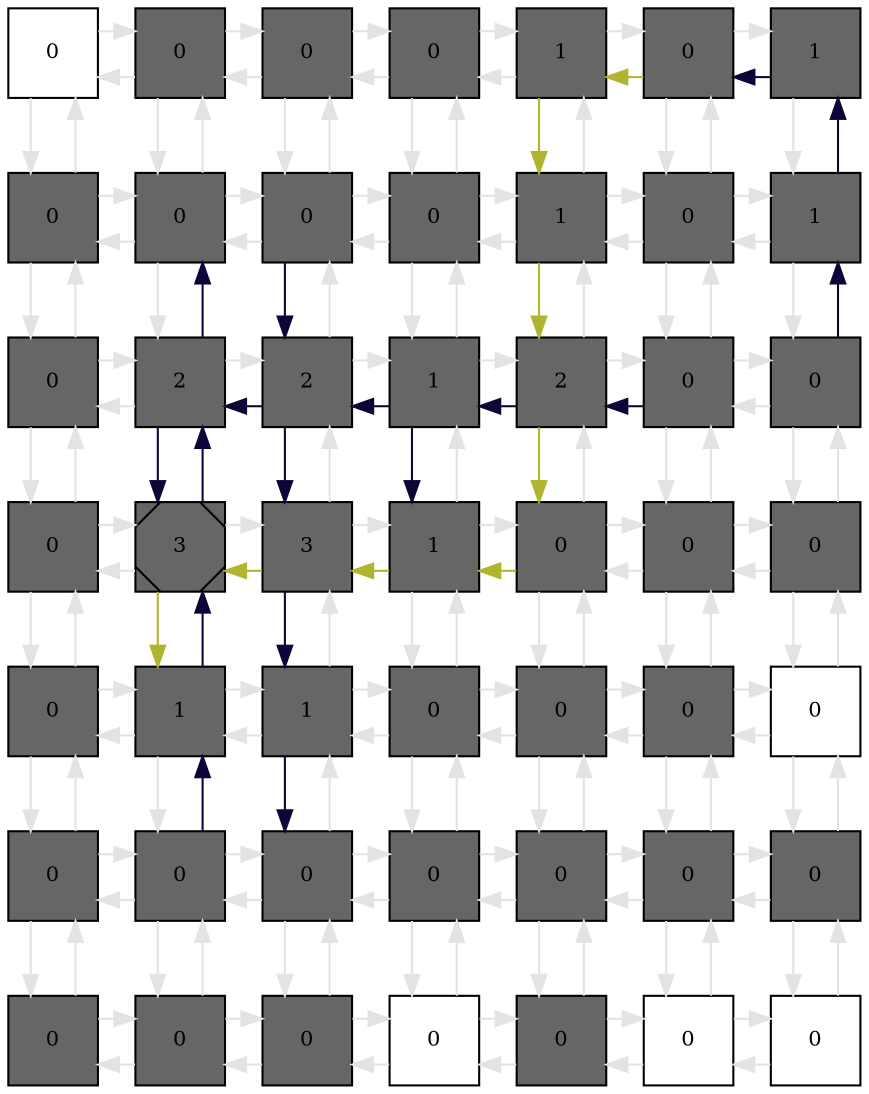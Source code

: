 digraph layout  {
rankdir=TB;
splines=ortho;
node [fixedsize=false, style=filled, width="0.6"];
edge [constraint=false];
0 [fillcolor="#FFFFFF", fontsize=10, label=0, shape=square, tooltip="name: None,\nin_degree: 2,\nout_degree: 2"];
1 [fillcolor="#666666", fontsize=10, label=0, shape=square, tooltip="name:  PEPC ,\nin_degree: 3,\nout_degree: 3"];
2 [fillcolor="#666666", fontsize=10, label=0, shape=square, tooltip="name:  InsPK ,\nin_degree: 3,\nout_degree: 3"];
3 [fillcolor="#666666", fontsize=10, label=0, shape=square, tooltip="name:  InsP6 ,\nin_degree: 3,\nout_degree: 3"];
4 [fillcolor="#666666", fontsize=10, label=1, shape=square, tooltip="name:  InsP3 ,\nin_degree: 3,\nout_degree: 3"];
5 [fillcolor="#666666", fontsize=10, label=0, shape=square, tooltip="name:  CIS ,\nin_degree: 3,\nout_degree: 3"];
6 [fillcolor="#666666", fontsize=10, label=1, shape=square, tooltip="name:  cADPR ,\nin_degree: 2,\nout_degree: 2"];
7 [fillcolor="#666666", fontsize=10, label=0, shape=square, tooltip="name:  SphK ,\nin_degree: 3,\nout_degree: 3"];
8 [fillcolor="#666666", fontsize=10, label=0, shape=square, tooltip="name:  Malate ,\nin_degree: 4,\nout_degree: 4"];
9 [fillcolor="#666666", fontsize=10, label=0, shape=square, tooltip="name:  ABA ,\nin_degree: 4,\nout_degree: 4"];
10 [fillcolor="#666666", fontsize=10, label=0, shape=square, tooltip="name:  RCN1 ,\nin_degree: 4,\nout_degree: 4"];
11 [fillcolor="#666666", fontsize=10, label=1, shape=square, tooltip="name:  PLC ,\nin_degree: 4,\nout_degree: 4"];
12 [fillcolor="#666666", fontsize=10, label=0, shape=square, tooltip="name:  NIA12 ,\nin_degree: 4,\nout_degree: 4"];
13 [fillcolor="#666666", fontsize=10, label=1, shape=square, tooltip="name:  ADPRc ,\nin_degree: 3,\nout_degree: 3"];
14 [fillcolor="#666666", fontsize=10, label=0, shape=square, tooltip="name:  S1P ,\nin_degree: 3,\nout_degree: 3"];
15 [fillcolor="#666666", fontsize=10, label=2, shape=square, tooltip="name:  RAC1 ,\nin_degree: 4,\nout_degree: 4"];
16 [fillcolor="#666666", fontsize=10, label=2, shape=square, tooltip="name:  OST1 ,\nin_degree: 4,\nout_degree: 4"];
17 [fillcolor="#666666", fontsize=10, label=1, shape=square, tooltip="name:  Actin ,\nin_degree: 4,\nout_degree: 4"];
18 [fillcolor="#666666", fontsize=10, label=2, shape=square, tooltip="name:  Ca2_ATPase ,\nin_degree: 4,\nout_degree: 4"];
19 [fillcolor="#666666", fontsize=10, label=0, shape=square, tooltip="name:  NO ,\nin_degree: 4,\nout_degree: 4"];
20 [fillcolor="#666666", fontsize=10, label=0, shape=square, tooltip="name:  cGMP ,\nin_degree: 3,\nout_degree: 3"];
21 [fillcolor="#666666", fontsize=10, label=0, shape=square, tooltip="name:  AGB1 ,\nin_degree: 3,\nout_degree: 3"];
22 [fillcolor="#666666", fontsize=10, label=3, shape=Msquare, tooltip="name:  Closure ,\nin_degree: 4,\nout_degree: 4"];
23 [fillcolor="#666666", fontsize=10, label=3, shape=square, tooltip="name:  KAP ,\nin_degree: 4,\nout_degree: 4"];
24 [fillcolor="#666666", fontsize=10, label=1, shape=square, tooltip="name:  KOUT ,\nin_degree: 4,\nout_degree: 4"];
25 [fillcolor="#666666", fontsize=10, label=0, shape=square, tooltip="name:  Ca2_c ,\nin_degree: 4,\nout_degree: 4"];
26 [fillcolor="#666666", fontsize=10, label=0, shape=square, tooltip="name:  NOS ,\nin_degree: 4,\nout_degree: 4"];
27 [fillcolor="#666666", fontsize=10, label=0, shape=square, tooltip="name:  GC ,\nin_degree: 3,\nout_degree: 3"];
28 [fillcolor="#666666", fontsize=10, label=0, shape=square, tooltip="name:  GPA1 ,\nin_degree: 3,\nout_degree: 3"];
29 [fillcolor="#666666", fontsize=10, label=1, shape=square, tooltip="name:  AnionEM ,\nin_degree: 4,\nout_degree: 4"];
30 [fillcolor="#666666", fontsize=10, label=1, shape=square, tooltip="name:  pH ,\nin_degree: 4,\nout_degree: 4"];
31 [fillcolor="#666666", fontsize=10, label=0, shape=square, tooltip="name:  Depolar ,\nin_degree: 4,\nout_degree: 4"];
32 [fillcolor="#666666", fontsize=10, label=0, shape=square, tooltip="name:  HTPase ,\nin_degree: 4,\nout_degree: 4"];
33 [fillcolor="#666666", fontsize=10, label=0, shape=square, tooltip="name:  KEV ,\nin_degree: 4,\nout_degree: 4"];
34 [fillcolor="#FFFFFF", fontsize=10, label=0, shape=square, tooltip="name: None,\nin_degree: 3,\nout_degree: 3"];
35 [fillcolor="#666666", fontsize=10, label=0, shape=square, tooltip="name:  GCR1 ,\nin_degree: 3,\nout_degree: 3"];
36 [fillcolor="#666666", fontsize=10, label=0, shape=square, tooltip="name:  ABI1 ,\nin_degree: 4,\nout_degree: 4"];
37 [fillcolor="#666666", fontsize=10, label=0, shape=square, tooltip="name:  Atrboh ,\nin_degree: 4,\nout_degree: 4"];
38 [fillcolor="#666666", fontsize=10, label=0, shape=square, tooltip="name:  ROS ,\nin_degree: 4,\nout_degree: 4"];
39 [fillcolor="#666666", fontsize=10, label=0, shape=square, tooltip="name:  CaIM ,\nin_degree: 4,\nout_degree: 4"];
40 [fillcolor="#666666", fontsize=10, label=0, shape=square, tooltip="name:  ERA1 ,\nin_degree: 4,\nout_degree: 4"];
41 [fillcolor="#666666", fontsize=10, label=0, shape=square, tooltip="name:  ROP10 ,\nin_degree: 3,\nout_degree: 3"];
42 [fillcolor="#666666", fontsize=10, label=0, shape=square, tooltip="name:  PLD ,\nin_degree: 2,\nout_degree: 2"];
43 [fillcolor="#666666", fontsize=10, label=0, shape=square, tooltip="name:  PA ,\nin_degree: 3,\nout_degree: 3"];
44 [fillcolor="#666666", fontsize=10, label=0, shape=square, tooltip="name:  ROP2 ,\nin_degree: 3,\nout_degree: 3"];
45 [fillcolor="#FFFFFF", fontsize=10, label=0, shape=square, tooltip="name: None,\nin_degree: 3,\nout_degree: 3"];
46 [fillcolor="#666666", fontsize=10, label=0, shape=square, tooltip="name:  ABH1 ,\nin_degree: 3,\nout_degree: 3"];
47 [fillcolor="#FFFFFF", fontsize=10, label=0, shape=square, tooltip="name: None,\nin_degree: 3,\nout_degree: 3"];
48 [fillcolor="#FFFFFF", fontsize=10, label=0, shape=square, tooltip="name: None,\nin_degree: 2,\nout_degree: 2"];
0 -> 1  [color=grey89, style="penwidth(0.1)", tooltip=" ", weight=1];
0 -> 7  [color=grey89, style="penwidth(0.1)", tooltip=" ", weight=1];
1 -> 0  [color=grey89, style="penwidth(0.1)", tooltip=" ", weight=1];
1 -> 2  [color=grey89, style="penwidth(0.1)", tooltip=" ", weight=1];
1 -> 8  [color=grey89, style="penwidth(0.1)", tooltip=" ", weight=1];
2 -> 1  [color=grey89, style="penwidth(0.1)", tooltip=" ", weight=1];
2 -> 3  [color=grey89, style="penwidth(0.1)", tooltip=" ", weight=1];
2 -> 9  [color=grey89, style="penwidth(0.1)", tooltip=" ", weight=1];
3 -> 2  [color=grey89, style="penwidth(0.1)", tooltip=" ", weight=1];
3 -> 4  [color=grey89, style="penwidth(0.1)", tooltip=" ", weight=1];
3 -> 10  [color=grey89, style="penwidth(0.1)", tooltip=" ", weight=1];
4 -> 3  [color=grey89, style="penwidth(0.1)", tooltip=" ", weight=1];
4 -> 5  [color=grey89, style="penwidth(0.1)", tooltip=" ", weight=1];
4 -> 11  [color="#B0B42F", style="penwidth(0.1)", tooltip="5( CIS ) to 25( Ca2_c )", weight=1];
5 -> 4  [color="#B0B42F", style="penwidth(0.1)", tooltip="5( CIS ) to 25( Ca2_c )", weight=1];
5 -> 6  [color=grey89, style="penwidth(0.1)", tooltip=" ", weight=1];
5 -> 12  [color=grey89, style="penwidth(0.1)", tooltip=" ", weight=1];
6 -> 5  [color="#0C0638", style="penwidth(0.1)", tooltip="20( cGMP ) to 5( CIS )", weight=1];
6 -> 13  [color=grey89, style="penwidth(0.1)", tooltip=" ", weight=1];
7 -> 0  [color=grey89, style="penwidth(0.1)", tooltip=" ", weight=1];
7 -> 8  [color=grey89, style="penwidth(0.1)", tooltip=" ", weight=1];
7 -> 14  [color=grey89, style="penwidth(0.1)", tooltip=" ", weight=1];
8 -> 1  [color=grey89, style="penwidth(0.1)", tooltip=" ", weight=1];
8 -> 7  [color=grey89, style="penwidth(0.1)", tooltip=" ", weight=1];
8 -> 9  [color=grey89, style="penwidth(0.1)", tooltip=" ", weight=1];
8 -> 15  [color=grey89, style="penwidth(0.1)", tooltip=" ", weight=1];
9 -> 2  [color=grey89, style="penwidth(0.1)", tooltip=" ", weight=1];
9 -> 8  [color=grey89, style="penwidth(0.1)", tooltip=" ", weight=1];
9 -> 10  [color=grey89, style="penwidth(0.1)", tooltip=" ", weight=1];
9 -> 16  [color="#0C0638", style="penwidth(0.1)", tooltip="9( ABA ) to 30( pH )", weight=1];
10 -> 3  [color=grey89, style="penwidth(0.1)", tooltip=" ", weight=1];
10 -> 9  [color=grey89, style="penwidth(0.1)", tooltip=" ", weight=1];
10 -> 11  [color=grey89, style="penwidth(0.1)", tooltip=" ", weight=1];
10 -> 17  [color=grey89, style="penwidth(0.1)", tooltip=" ", weight=1];
11 -> 4  [color=grey89, style="penwidth(0.1)", tooltip=" ", weight=1];
11 -> 10  [color=grey89, style="penwidth(0.1)", tooltip=" ", weight=1];
11 -> 12  [color=grey89, style="penwidth(0.1)", tooltip=" ", weight=1];
11 -> 18  [color="#B0B42F", style="penwidth(0.1)", tooltip="5( CIS ) to 25( Ca2_c )", weight=1];
12 -> 5  [color=grey89, style="penwidth(0.1)", tooltip=" ", weight=1];
12 -> 11  [color=grey89, style="penwidth(0.1)", tooltip=" ", weight=1];
12 -> 13  [color=grey89, style="penwidth(0.1)", tooltip=" ", weight=1];
12 -> 19  [color=grey89, style="penwidth(0.1)", tooltip=" ", weight=1];
13 -> 6  [color="#0C0638", style="penwidth(0.1)", tooltip="20( cGMP ) to 5( CIS )", weight=1];
13 -> 12  [color=grey89, style="penwidth(0.1)", tooltip=" ", weight=1];
13 -> 20  [color=grey89, style="penwidth(0.1)", tooltip=" ", weight=1];
14 -> 7  [color=grey89, style="penwidth(0.1)", tooltip=" ", weight=1];
14 -> 15  [color=grey89, style="penwidth(0.1)", tooltip=" ", weight=1];
14 -> 21  [color=grey89, style="penwidth(0.1)", tooltip=" ", weight=1];
15 -> 8  [color="#0C0638", style="penwidth(0.1)", tooltip="29( AnionEM ) to 8( Malate )", weight=1];
15 -> 14  [color=grey89, style="penwidth(0.1)", tooltip=" ", weight=1];
15 -> 16  [color=grey89, style="penwidth(0.1)", tooltip=" ", weight=1];
15 -> 22  [color="#0C0638", style="penwidth(0.1)", tooltip="17( Actin ) to 22( Closure )", weight=1];
16 -> 9  [color=grey89, style="penwidth(0.1)", tooltip=" ", weight=1];
16 -> 15  [color="#0C0638", style="penwidth(0.1)", tooltip="17( Actin ) to 22( Closure )", weight=1];
16 -> 17  [color=grey89, style="penwidth(0.1)", tooltip=" ", weight=1];
16 -> 23  [color="#0C0638", style="penwidth(0.1)", tooltip="9( ABA ) to 30( pH )", weight=1];
17 -> 10  [color=grey89, style="penwidth(0.1)", tooltip=" ", weight=1];
17 -> 16  [color="#0C0638", style="penwidth(0.1)", tooltip="17( Actin ) to 22( Closure )", weight=1];
17 -> 18  [color=grey89, style="penwidth(0.1)", tooltip=" ", weight=1];
17 -> 24  [color="#0C0638", style="penwidth(0.1)", tooltip="19( NO ) to 24( KOUT )", weight=1];
18 -> 11  [color=grey89, style="penwidth(0.1)", tooltip=" ", weight=1];
18 -> 17  [color="#0C0638", style="penwidth(0.1)", tooltip="19( NO ) to 24( KOUT )", weight=1];
18 -> 19  [color=grey89, style="penwidth(0.1)", tooltip=" ", weight=1];
18 -> 25  [color="#B0B42F", style="penwidth(0.1)", tooltip="5( CIS ) to 25( Ca2_c )", weight=1];
19 -> 12  [color=grey89, style="penwidth(0.1)", tooltip=" ", weight=1];
19 -> 18  [color="#0C0638", style="penwidth(0.1)", tooltip="19( NO ) to 24( KOUT )", weight=1];
19 -> 20  [color=grey89, style="penwidth(0.1)", tooltip=" ", weight=1];
19 -> 26  [color=grey89, style="penwidth(0.1)", tooltip=" ", weight=1];
20 -> 13  [color="#0C0638", style="penwidth(0.1)", tooltip="20( cGMP ) to 5( CIS )", weight=1];
20 -> 19  [color=grey89, style="penwidth(0.1)", tooltip=" ", weight=1];
20 -> 27  [color=grey89, style="penwidth(0.1)", tooltip=" ", weight=1];
21 -> 14  [color=grey89, style="penwidth(0.1)", tooltip=" ", weight=1];
21 -> 22  [color=grey89, style="penwidth(0.1)", tooltip=" ", weight=1];
21 -> 28  [color=grey89, style="penwidth(0.1)", tooltip=" ", weight=1];
22 -> 15  [color="#0C0638", style="penwidth(0.1)", tooltip="29( AnionEM ) to 8( Malate )", weight=1];
22 -> 21  [color=grey89, style="penwidth(0.1)", tooltip=" ", weight=1];
22 -> 23  [color=grey89, style="penwidth(0.1)", tooltip=" ", weight=1];
22 -> 29  [color="#B0B42F", style="penwidth(0.1)", tooltip="25( Ca2_c ) to 29( AnionEM )", weight=1];
23 -> 16  [color=grey89, style="penwidth(0.1)", tooltip=" ", weight=1];
23 -> 22  [color="#B0B42F", style="penwidth(0.1)", tooltip="25( Ca2_c ) to 29( AnionEM )", weight=1];
23 -> 24  [color=grey89, style="penwidth(0.1)", tooltip=" ", weight=1];
23 -> 30  [color="#0C0638", style="penwidth(0.1)", tooltip="9( ABA ) to 30( pH )", weight=1];
24 -> 17  [color=grey89, style="penwidth(0.1)", tooltip=" ", weight=1];
24 -> 23  [color="#B0B42F", style="penwidth(0.1)", tooltip="25( Ca2_c ) to 29( AnionEM )", weight=1];
24 -> 25  [color=grey89, style="penwidth(0.1)", tooltip=" ", weight=1];
24 -> 31  [color=grey89, style="penwidth(0.1)", tooltip=" ", weight=1];
25 -> 18  [color=grey89, style="penwidth(0.1)", tooltip=" ", weight=1];
25 -> 24  [color="#B0B42F", style="penwidth(0.1)", tooltip="25( Ca2_c ) to 29( AnionEM )", weight=1];
25 -> 26  [color=grey89, style="penwidth(0.1)", tooltip=" ", weight=1];
25 -> 32  [color=grey89, style="penwidth(0.1)", tooltip=" ", weight=1];
26 -> 19  [color=grey89, style="penwidth(0.1)", tooltip=" ", weight=1];
26 -> 25  [color=grey89, style="penwidth(0.1)", tooltip=" ", weight=1];
26 -> 27  [color=grey89, style="penwidth(0.1)", tooltip=" ", weight=1];
26 -> 33  [color=grey89, style="penwidth(0.1)", tooltip=" ", weight=1];
27 -> 20  [color=grey89, style="penwidth(0.1)", tooltip=" ", weight=1];
27 -> 26  [color=grey89, style="penwidth(0.1)", tooltip=" ", weight=1];
27 -> 34  [color=grey89, style="penwidth(0.1)", tooltip=" ", weight=1];
28 -> 21  [color=grey89, style="penwidth(0.1)", tooltip=" ", weight=1];
28 -> 29  [color=grey89, style="penwidth(0.1)", tooltip=" ", weight=1];
28 -> 35  [color=grey89, style="penwidth(0.1)", tooltip=" ", weight=1];
29 -> 22  [color="#0C0638", style="penwidth(0.1)", tooltip="29( AnionEM ) to 8( Malate )", weight=1];
29 -> 28  [color=grey89, style="penwidth(0.1)", tooltip=" ", weight=1];
29 -> 30  [color=grey89, style="penwidth(0.1)", tooltip=" ", weight=1];
29 -> 36  [color=grey89, style="penwidth(0.1)", tooltip=" ", weight=1];
30 -> 23  [color=grey89, style="penwidth(0.1)", tooltip=" ", weight=1];
30 -> 29  [color=grey89, style="penwidth(0.1)", tooltip=" ", weight=1];
30 -> 31  [color=grey89, style="penwidth(0.1)", tooltip=" ", weight=1];
30 -> 37  [color="#0C0638", style="penwidth(0.1)", tooltip="16( OST1 ) to 37( Atrboh )", weight=1];
31 -> 24  [color=grey89, style="penwidth(0.1)", tooltip=" ", weight=1];
31 -> 30  [color=grey89, style="penwidth(0.1)", tooltip=" ", weight=1];
31 -> 32  [color=grey89, style="penwidth(0.1)", tooltip=" ", weight=1];
31 -> 38  [color=grey89, style="penwidth(0.1)", tooltip=" ", weight=1];
32 -> 25  [color=grey89, style="penwidth(0.1)", tooltip=" ", weight=1];
32 -> 31  [color=grey89, style="penwidth(0.1)", tooltip=" ", weight=1];
32 -> 33  [color=grey89, style="penwidth(0.1)", tooltip=" ", weight=1];
32 -> 39  [color=grey89, style="penwidth(0.1)", tooltip=" ", weight=1];
33 -> 26  [color=grey89, style="penwidth(0.1)", tooltip=" ", weight=1];
33 -> 32  [color=grey89, style="penwidth(0.1)", tooltip=" ", weight=1];
33 -> 34  [color=grey89, style="penwidth(0.1)", tooltip=" ", weight=1];
33 -> 40  [color=grey89, style="penwidth(0.1)", tooltip=" ", weight=1];
34 -> 27  [color=grey89, style="penwidth(0.1)", tooltip=" ", weight=1];
34 -> 33  [color=grey89, style="penwidth(0.1)", tooltip=" ", weight=1];
34 -> 41  [color=grey89, style="penwidth(0.1)", tooltip=" ", weight=1];
35 -> 28  [color=grey89, style="penwidth(0.1)", tooltip=" ", weight=1];
35 -> 36  [color=grey89, style="penwidth(0.1)", tooltip=" ", weight=1];
35 -> 42  [color=grey89, style="penwidth(0.1)", tooltip=" ", weight=1];
36 -> 29  [color="#0C0638", style="penwidth(0.1)", tooltip="36( ABI1 ) to 15( RAC1 )", weight=1];
36 -> 35  [color=grey89, style="penwidth(0.1)", tooltip=" ", weight=1];
36 -> 37  [color=grey89, style="penwidth(0.1)", tooltip=" ", weight=1];
36 -> 43  [color=grey89, style="penwidth(0.1)", tooltip=" ", weight=1];
37 -> 30  [color=grey89, style="penwidth(0.1)", tooltip=" ", weight=1];
37 -> 36  [color=grey89, style="penwidth(0.1)", tooltip=" ", weight=1];
37 -> 38  [color=grey89, style="penwidth(0.1)", tooltip=" ", weight=1];
37 -> 44  [color=grey89, style="penwidth(0.1)", tooltip=" ", weight=1];
38 -> 31  [color=grey89, style="penwidth(0.1)", tooltip=" ", weight=1];
38 -> 37  [color=grey89, style="penwidth(0.1)", tooltip=" ", weight=1];
38 -> 39  [color=grey89, style="penwidth(0.1)", tooltip=" ", weight=1];
38 -> 45  [color=grey89, style="penwidth(0.1)", tooltip=" ", weight=1];
39 -> 32  [color=grey89, style="penwidth(0.1)", tooltip=" ", weight=1];
39 -> 38  [color=grey89, style="penwidth(0.1)", tooltip=" ", weight=1];
39 -> 40  [color=grey89, style="penwidth(0.1)", tooltip=" ", weight=1];
39 -> 46  [color=grey89, style="penwidth(0.1)", tooltip=" ", weight=1];
40 -> 33  [color=grey89, style="penwidth(0.1)", tooltip=" ", weight=1];
40 -> 39  [color=grey89, style="penwidth(0.1)", tooltip=" ", weight=1];
40 -> 41  [color=grey89, style="penwidth(0.1)", tooltip=" ", weight=1];
40 -> 47  [color=grey89, style="penwidth(0.1)", tooltip=" ", weight=1];
41 -> 34  [color=grey89, style="penwidth(0.1)", tooltip=" ", weight=1];
41 -> 40  [color=grey89, style="penwidth(0.1)", tooltip=" ", weight=1];
41 -> 48  [color=grey89, style="penwidth(0.1)", tooltip=" ", weight=1];
42 -> 35  [color=grey89, style="penwidth(0.1)", tooltip=" ", weight=1];
42 -> 43  [color=grey89, style="penwidth(0.1)", tooltip=" ", weight=1];
43 -> 36  [color=grey89, style="penwidth(0.1)", tooltip=" ", weight=1];
43 -> 42  [color=grey89, style="penwidth(0.1)", tooltip=" ", weight=1];
43 -> 44  [color=grey89, style="penwidth(0.1)", tooltip=" ", weight=1];
44 -> 37  [color=grey89, style="penwidth(0.1)", tooltip=" ", weight=1];
44 -> 43  [color=grey89, style="penwidth(0.1)", tooltip=" ", weight=1];
44 -> 45  [color=grey89, style="penwidth(0.1)", tooltip=" ", weight=1];
45 -> 38  [color=grey89, style="penwidth(0.1)", tooltip=" ", weight=1];
45 -> 44  [color=grey89, style="penwidth(0.1)", tooltip=" ", weight=1];
45 -> 46  [color=grey89, style="penwidth(0.1)", tooltip=" ", weight=1];
46 -> 39  [color=grey89, style="penwidth(0.1)", tooltip=" ", weight=1];
46 -> 45  [color=grey89, style="penwidth(0.1)", tooltip=" ", weight=1];
46 -> 47  [color=grey89, style="penwidth(0.1)", tooltip=" ", weight=1];
47 -> 40  [color=grey89, style="penwidth(0.1)", tooltip=" ", weight=1];
47 -> 46  [color=grey89, style="penwidth(0.1)", tooltip=" ", weight=1];
47 -> 48  [color=grey89, style="penwidth(0.1)", tooltip=" ", weight=1];
48 -> 41  [color=grey89, style="penwidth(0.1)", tooltip=" ", weight=1];
48 -> 47  [color=grey89, style="penwidth(0.1)", tooltip=" ", weight=1];
edge [constraint=true, style=invis];

0 -> 7 -> 14 -> 21 -> 28 -> 35 -> 42;
1 -> 8 -> 15 -> 22 -> 29 -> 36 -> 43;
2 -> 9 -> 16 -> 23 -> 30 -> 37 -> 44;
3 -> 10 -> 17 -> 24 -> 31 -> 38 -> 45;
4 -> 11 -> 18 -> 25 -> 32 -> 39 -> 46;
5 -> 12 -> 19 -> 26 -> 33 -> 40 -> 47;
6 -> 13 -> 20 -> 27 -> 34 -> 41 -> 48;
rank = same {0 -> 1 -> 2 -> 3 -> 4 -> 5 -> 6};
rank = same {7 -> 8 -> 9 -> 10 -> 11 -> 12 -> 13};
rank = same {14 -> 15 -> 16 -> 17 -> 18 -> 19 -> 20};
rank = same {21 -> 22 -> 23 -> 24 -> 25 -> 26 -> 27};
rank = same {28 -> 29 -> 30 -> 31 -> 32 -> 33 -> 34};
rank = same {35 -> 36 -> 37 -> 38 -> 39 -> 40 -> 41};
rank = same {42 -> 43 -> 44 -> 45 -> 46 -> 47 -> 48};
}